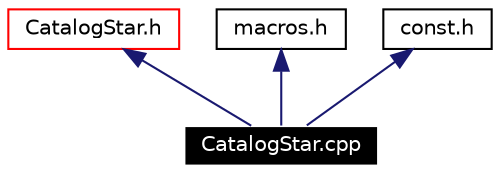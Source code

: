 digraph G
{
  edge [fontname="Helvetica",fontsize=10,labelfontname="Helvetica",labelfontsize=10];
  node [fontname="Helvetica",fontsize=10,shape=record];
  Node1 [label="CatalogStar.cpp",height=0.2,width=0.4,color="white", fillcolor="black", style="filled" fontcolor="white"];
  Node2 -> Node1 [dir=back,color="midnightblue",fontsize=10,style="solid",fontname="Helvetica"];
  Node2 [label="CatalogStar.h",height=0.2,width=0.4,color="red",URL="$_catalog_star_8h.html"];
  Node3 -> Node1 [dir=back,color="midnightblue",fontsize=10,style="solid",fontname="Helvetica"];
  Node3 [label="macros.h",height=0.2,width=0.4,color="black",URL="$_macros_8h.html"];
  Node4 -> Node1 [dir=back,color="midnightblue",fontsize=10,style="solid",fontname="Helvetica"];
  Node4 [label="const.h",height=0.2,width=0.4,color="black",URL="$_const_8h.html"];
}
